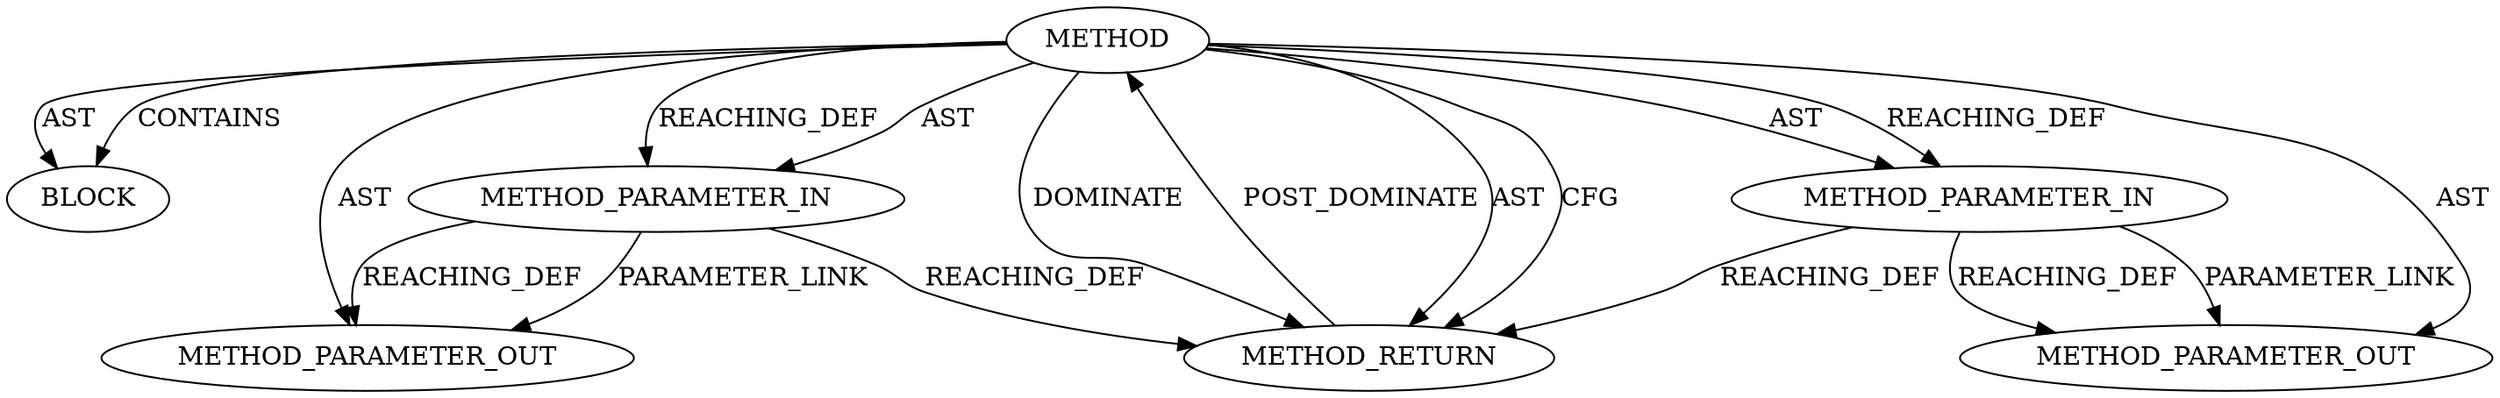 digraph {
  112 [label=BLOCK ORDER=1 ARGUMENT_INDEX=1 CODE="<empty>" TYPE_FULL_NAME="ANY"]
  145 [label=METHOD_PARAMETER_OUT ORDER=2 CODE="p2" IS_VARIADIC=false TYPE_FULL_NAME="ANY" EVALUATION_STRATEGY="BY_VALUE" INDEX=2 NAME="p2"]
  111 [label=METHOD_PARAMETER_IN ORDER=2 CODE="p2" IS_VARIADIC=false TYPE_FULL_NAME="ANY" EVALUATION_STRATEGY="BY_VALUE" INDEX=2 NAME="p2"]
  144 [label=METHOD_PARAMETER_OUT ORDER=1 CODE="p1" IS_VARIADIC=false TYPE_FULL_NAME="ANY" EVALUATION_STRATEGY="BY_VALUE" INDEX=1 NAME="p1"]
  113 [label=METHOD_RETURN ORDER=2 CODE="RET" TYPE_FULL_NAME="ANY" EVALUATION_STRATEGY="BY_VALUE"]
  109 [label=METHOD AST_PARENT_TYPE="NAMESPACE_BLOCK" AST_PARENT_FULL_NAME="<global>" ORDER=0 CODE="<empty>" FULL_NAME="<operator>.assignment" IS_EXTERNAL=true FILENAME="<empty>" SIGNATURE="" NAME="<operator>.assignment"]
  110 [label=METHOD_PARAMETER_IN ORDER=1 CODE="p1" IS_VARIADIC=false TYPE_FULL_NAME="ANY" EVALUATION_STRATEGY="BY_VALUE" INDEX=1 NAME="p1"]
  111 -> 145 [label=PARAMETER_LINK ]
  113 -> 109 [label=POST_DOMINATE ]
  109 -> 110 [label=AST ]
  110 -> 144 [label=PARAMETER_LINK ]
  109 -> 113 [label=AST ]
  109 -> 112 [label=AST ]
  109 -> 113 [label=CFG ]
  111 -> 113 [label=REACHING_DEF VARIABLE="p2"]
  109 -> 145 [label=AST ]
  110 -> 113 [label=REACHING_DEF VARIABLE="p1"]
  109 -> 111 [label=REACHING_DEF VARIABLE=""]
  109 -> 112 [label=CONTAINS ]
  110 -> 144 [label=REACHING_DEF VARIABLE="p1"]
  109 -> 110 [label=REACHING_DEF VARIABLE=""]
  109 -> 113 [label=DOMINATE ]
  109 -> 144 [label=AST ]
  109 -> 111 [label=AST ]
  111 -> 145 [label=REACHING_DEF VARIABLE="p2"]
}
